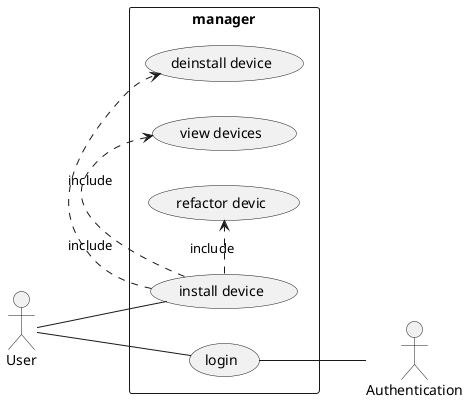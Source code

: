 
@startuml
left to right direction
skinparam packageStyle rectangle
actor User
actor Authentication
rectangle manager {
  User -- (install device)
  (install device) .> (deinstall device) : include
  (install device) .> (view devices) : include
  (install device) .> (refactor devic) : include
  User -- (login)
  (login) -- Authentication
}
@enduml

